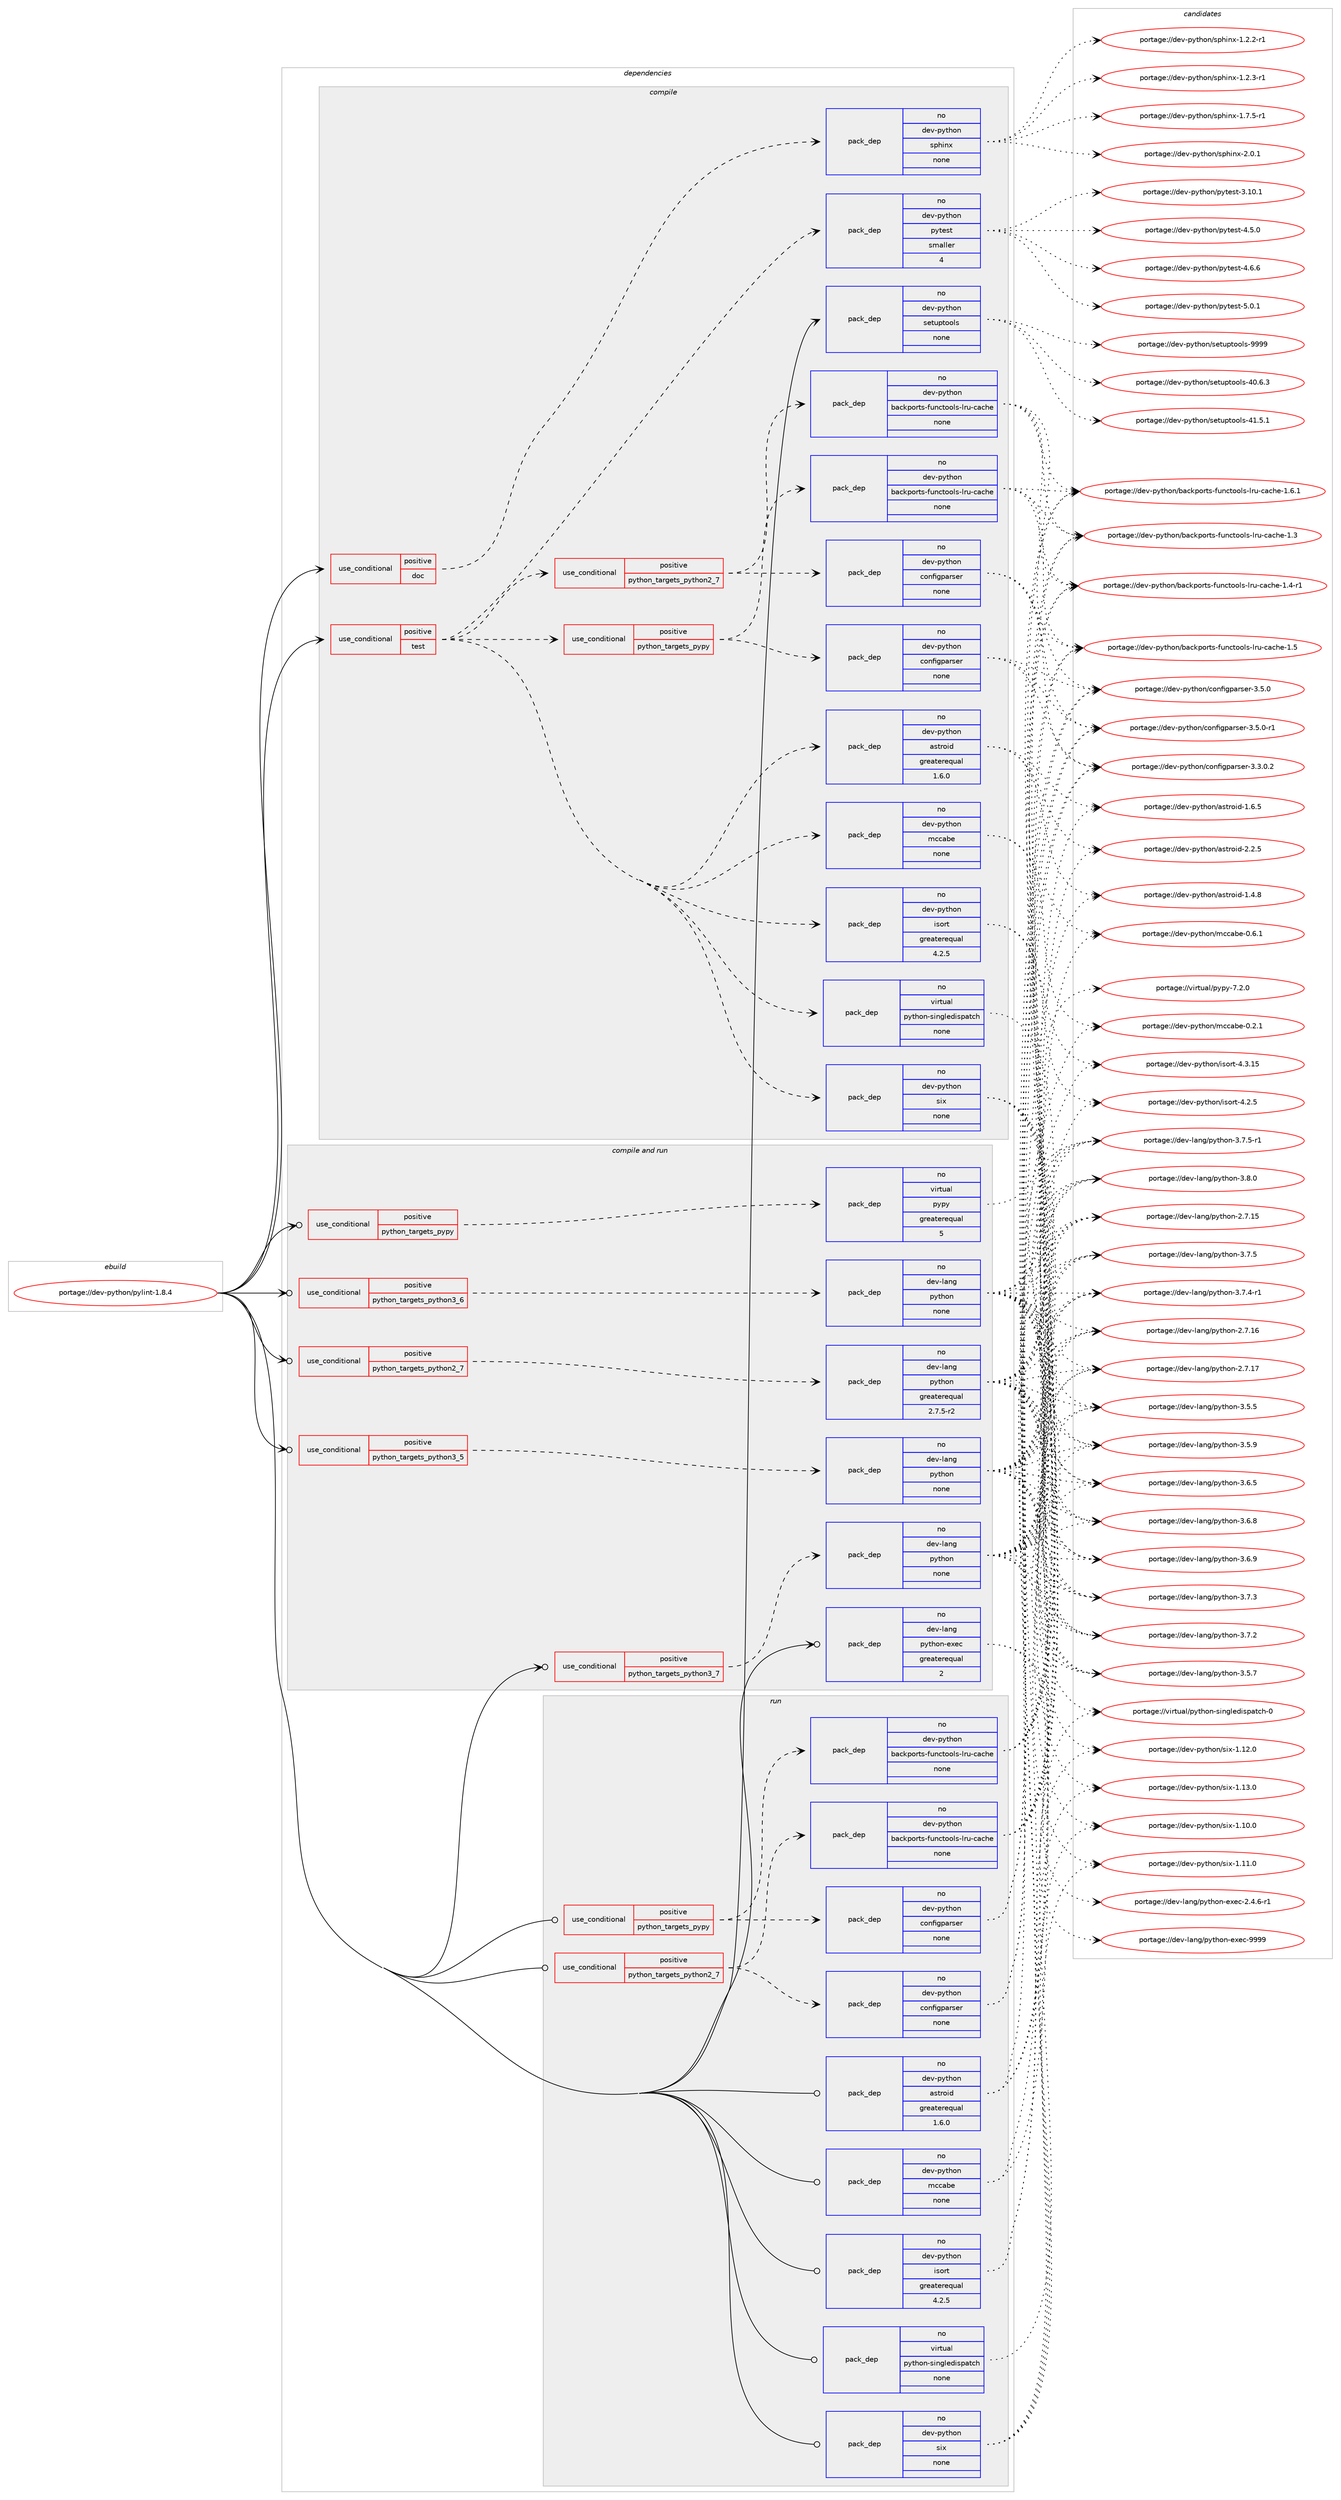 digraph prolog {

# *************
# Graph options
# *************

newrank=true;
concentrate=true;
compound=true;
graph [rankdir=LR,fontname=Helvetica,fontsize=10,ranksep=1.5];#, ranksep=2.5, nodesep=0.2];
edge  [arrowhead=vee];
node  [fontname=Helvetica,fontsize=10];

# **********
# The ebuild
# **********

subgraph cluster_leftcol {
color=gray;
rank=same;
label=<<i>ebuild</i>>;
id [label="portage://dev-python/pylint-1.8.4", color=red, width=4, href="../dev-python/pylint-1.8.4.svg"];
}

# ****************
# The dependencies
# ****************

subgraph cluster_midcol {
color=gray;
label=<<i>dependencies</i>>;
subgraph cluster_compile {
fillcolor="#eeeeee";
style=filled;
label=<<i>compile</i>>;
subgraph cond35480 {
dependency161744 [label=<<TABLE BORDER="0" CELLBORDER="1" CELLSPACING="0" CELLPADDING="4"><TR><TD ROWSPAN="3" CELLPADDING="10">use_conditional</TD></TR><TR><TD>positive</TD></TR><TR><TD>doc</TD></TR></TABLE>>, shape=none, color=red];
subgraph pack122898 {
dependency161745 [label=<<TABLE BORDER="0" CELLBORDER="1" CELLSPACING="0" CELLPADDING="4" WIDTH="220"><TR><TD ROWSPAN="6" CELLPADDING="30">pack_dep</TD></TR><TR><TD WIDTH="110">no</TD></TR><TR><TD>dev-python</TD></TR><TR><TD>sphinx</TD></TR><TR><TD>none</TD></TR><TR><TD></TD></TR></TABLE>>, shape=none, color=blue];
}
dependency161744:e -> dependency161745:w [weight=20,style="dashed",arrowhead="vee"];
}
id:e -> dependency161744:w [weight=20,style="solid",arrowhead="vee"];
subgraph cond35481 {
dependency161746 [label=<<TABLE BORDER="0" CELLBORDER="1" CELLSPACING="0" CELLPADDING="4"><TR><TD ROWSPAN="3" CELLPADDING="10">use_conditional</TD></TR><TR><TD>positive</TD></TR><TR><TD>test</TD></TR></TABLE>>, shape=none, color=red];
subgraph pack122899 {
dependency161747 [label=<<TABLE BORDER="0" CELLBORDER="1" CELLSPACING="0" CELLPADDING="4" WIDTH="220"><TR><TD ROWSPAN="6" CELLPADDING="30">pack_dep</TD></TR><TR><TD WIDTH="110">no</TD></TR><TR><TD>dev-python</TD></TR><TR><TD>astroid</TD></TR><TR><TD>greaterequal</TD></TR><TR><TD>1.6.0</TD></TR></TABLE>>, shape=none, color=blue];
}
dependency161746:e -> dependency161747:w [weight=20,style="dashed",arrowhead="vee"];
subgraph pack122900 {
dependency161748 [label=<<TABLE BORDER="0" CELLBORDER="1" CELLSPACING="0" CELLPADDING="4" WIDTH="220"><TR><TD ROWSPAN="6" CELLPADDING="30">pack_dep</TD></TR><TR><TD WIDTH="110">no</TD></TR><TR><TD>dev-python</TD></TR><TR><TD>six</TD></TR><TR><TD>none</TD></TR><TR><TD></TD></TR></TABLE>>, shape=none, color=blue];
}
dependency161746:e -> dependency161748:w [weight=20,style="dashed",arrowhead="vee"];
subgraph pack122901 {
dependency161749 [label=<<TABLE BORDER="0" CELLBORDER="1" CELLSPACING="0" CELLPADDING="4" WIDTH="220"><TR><TD ROWSPAN="6" CELLPADDING="30">pack_dep</TD></TR><TR><TD WIDTH="110">no</TD></TR><TR><TD>dev-python</TD></TR><TR><TD>isort</TD></TR><TR><TD>greaterequal</TD></TR><TR><TD>4.2.5</TD></TR></TABLE>>, shape=none, color=blue];
}
dependency161746:e -> dependency161749:w [weight=20,style="dashed",arrowhead="vee"];
subgraph pack122902 {
dependency161750 [label=<<TABLE BORDER="0" CELLBORDER="1" CELLSPACING="0" CELLPADDING="4" WIDTH="220"><TR><TD ROWSPAN="6" CELLPADDING="30">pack_dep</TD></TR><TR><TD WIDTH="110">no</TD></TR><TR><TD>dev-python</TD></TR><TR><TD>mccabe</TD></TR><TR><TD>none</TD></TR><TR><TD></TD></TR></TABLE>>, shape=none, color=blue];
}
dependency161746:e -> dependency161750:w [weight=20,style="dashed",arrowhead="vee"];
subgraph pack122903 {
dependency161751 [label=<<TABLE BORDER="0" CELLBORDER="1" CELLSPACING="0" CELLPADDING="4" WIDTH="220"><TR><TD ROWSPAN="6" CELLPADDING="30">pack_dep</TD></TR><TR><TD WIDTH="110">no</TD></TR><TR><TD>virtual</TD></TR><TR><TD>python-singledispatch</TD></TR><TR><TD>none</TD></TR><TR><TD></TD></TR></TABLE>>, shape=none, color=blue];
}
dependency161746:e -> dependency161751:w [weight=20,style="dashed",arrowhead="vee"];
subgraph cond35482 {
dependency161752 [label=<<TABLE BORDER="0" CELLBORDER="1" CELLSPACING="0" CELLPADDING="4"><TR><TD ROWSPAN="3" CELLPADDING="10">use_conditional</TD></TR><TR><TD>positive</TD></TR><TR><TD>python_targets_pypy</TD></TR></TABLE>>, shape=none, color=red];
subgraph pack122904 {
dependency161753 [label=<<TABLE BORDER="0" CELLBORDER="1" CELLSPACING="0" CELLPADDING="4" WIDTH="220"><TR><TD ROWSPAN="6" CELLPADDING="30">pack_dep</TD></TR><TR><TD WIDTH="110">no</TD></TR><TR><TD>dev-python</TD></TR><TR><TD>backports-functools-lru-cache</TD></TR><TR><TD>none</TD></TR><TR><TD></TD></TR></TABLE>>, shape=none, color=blue];
}
dependency161752:e -> dependency161753:w [weight=20,style="dashed",arrowhead="vee"];
subgraph pack122905 {
dependency161754 [label=<<TABLE BORDER="0" CELLBORDER="1" CELLSPACING="0" CELLPADDING="4" WIDTH="220"><TR><TD ROWSPAN="6" CELLPADDING="30">pack_dep</TD></TR><TR><TD WIDTH="110">no</TD></TR><TR><TD>dev-python</TD></TR><TR><TD>configparser</TD></TR><TR><TD>none</TD></TR><TR><TD></TD></TR></TABLE>>, shape=none, color=blue];
}
dependency161752:e -> dependency161754:w [weight=20,style="dashed",arrowhead="vee"];
}
dependency161746:e -> dependency161752:w [weight=20,style="dashed",arrowhead="vee"];
subgraph cond35483 {
dependency161755 [label=<<TABLE BORDER="0" CELLBORDER="1" CELLSPACING="0" CELLPADDING="4"><TR><TD ROWSPAN="3" CELLPADDING="10">use_conditional</TD></TR><TR><TD>positive</TD></TR><TR><TD>python_targets_python2_7</TD></TR></TABLE>>, shape=none, color=red];
subgraph pack122906 {
dependency161756 [label=<<TABLE BORDER="0" CELLBORDER="1" CELLSPACING="0" CELLPADDING="4" WIDTH="220"><TR><TD ROWSPAN="6" CELLPADDING="30">pack_dep</TD></TR><TR><TD WIDTH="110">no</TD></TR><TR><TD>dev-python</TD></TR><TR><TD>backports-functools-lru-cache</TD></TR><TR><TD>none</TD></TR><TR><TD></TD></TR></TABLE>>, shape=none, color=blue];
}
dependency161755:e -> dependency161756:w [weight=20,style="dashed",arrowhead="vee"];
subgraph pack122907 {
dependency161757 [label=<<TABLE BORDER="0" CELLBORDER="1" CELLSPACING="0" CELLPADDING="4" WIDTH="220"><TR><TD ROWSPAN="6" CELLPADDING="30">pack_dep</TD></TR><TR><TD WIDTH="110">no</TD></TR><TR><TD>dev-python</TD></TR><TR><TD>configparser</TD></TR><TR><TD>none</TD></TR><TR><TD></TD></TR></TABLE>>, shape=none, color=blue];
}
dependency161755:e -> dependency161757:w [weight=20,style="dashed",arrowhead="vee"];
}
dependency161746:e -> dependency161755:w [weight=20,style="dashed",arrowhead="vee"];
subgraph pack122908 {
dependency161758 [label=<<TABLE BORDER="0" CELLBORDER="1" CELLSPACING="0" CELLPADDING="4" WIDTH="220"><TR><TD ROWSPAN="6" CELLPADDING="30">pack_dep</TD></TR><TR><TD WIDTH="110">no</TD></TR><TR><TD>dev-python</TD></TR><TR><TD>pytest</TD></TR><TR><TD>smaller</TD></TR><TR><TD>4</TD></TR></TABLE>>, shape=none, color=blue];
}
dependency161746:e -> dependency161758:w [weight=20,style="dashed",arrowhead="vee"];
}
id:e -> dependency161746:w [weight=20,style="solid",arrowhead="vee"];
subgraph pack122909 {
dependency161759 [label=<<TABLE BORDER="0" CELLBORDER="1" CELLSPACING="0" CELLPADDING="4" WIDTH="220"><TR><TD ROWSPAN="6" CELLPADDING="30">pack_dep</TD></TR><TR><TD WIDTH="110">no</TD></TR><TR><TD>dev-python</TD></TR><TR><TD>setuptools</TD></TR><TR><TD>none</TD></TR><TR><TD></TD></TR></TABLE>>, shape=none, color=blue];
}
id:e -> dependency161759:w [weight=20,style="solid",arrowhead="vee"];
}
subgraph cluster_compileandrun {
fillcolor="#eeeeee";
style=filled;
label=<<i>compile and run</i>>;
subgraph cond35484 {
dependency161760 [label=<<TABLE BORDER="0" CELLBORDER="1" CELLSPACING="0" CELLPADDING="4"><TR><TD ROWSPAN="3" CELLPADDING="10">use_conditional</TD></TR><TR><TD>positive</TD></TR><TR><TD>python_targets_pypy</TD></TR></TABLE>>, shape=none, color=red];
subgraph pack122910 {
dependency161761 [label=<<TABLE BORDER="0" CELLBORDER="1" CELLSPACING="0" CELLPADDING="4" WIDTH="220"><TR><TD ROWSPAN="6" CELLPADDING="30">pack_dep</TD></TR><TR><TD WIDTH="110">no</TD></TR><TR><TD>virtual</TD></TR><TR><TD>pypy</TD></TR><TR><TD>greaterequal</TD></TR><TR><TD>5</TD></TR></TABLE>>, shape=none, color=blue];
}
dependency161760:e -> dependency161761:w [weight=20,style="dashed",arrowhead="vee"];
}
id:e -> dependency161760:w [weight=20,style="solid",arrowhead="odotvee"];
subgraph cond35485 {
dependency161762 [label=<<TABLE BORDER="0" CELLBORDER="1" CELLSPACING="0" CELLPADDING="4"><TR><TD ROWSPAN="3" CELLPADDING="10">use_conditional</TD></TR><TR><TD>positive</TD></TR><TR><TD>python_targets_python2_7</TD></TR></TABLE>>, shape=none, color=red];
subgraph pack122911 {
dependency161763 [label=<<TABLE BORDER="0" CELLBORDER="1" CELLSPACING="0" CELLPADDING="4" WIDTH="220"><TR><TD ROWSPAN="6" CELLPADDING="30">pack_dep</TD></TR><TR><TD WIDTH="110">no</TD></TR><TR><TD>dev-lang</TD></TR><TR><TD>python</TD></TR><TR><TD>greaterequal</TD></TR><TR><TD>2.7.5-r2</TD></TR></TABLE>>, shape=none, color=blue];
}
dependency161762:e -> dependency161763:w [weight=20,style="dashed",arrowhead="vee"];
}
id:e -> dependency161762:w [weight=20,style="solid",arrowhead="odotvee"];
subgraph cond35486 {
dependency161764 [label=<<TABLE BORDER="0" CELLBORDER="1" CELLSPACING="0" CELLPADDING="4"><TR><TD ROWSPAN="3" CELLPADDING="10">use_conditional</TD></TR><TR><TD>positive</TD></TR><TR><TD>python_targets_python3_5</TD></TR></TABLE>>, shape=none, color=red];
subgraph pack122912 {
dependency161765 [label=<<TABLE BORDER="0" CELLBORDER="1" CELLSPACING="0" CELLPADDING="4" WIDTH="220"><TR><TD ROWSPAN="6" CELLPADDING="30">pack_dep</TD></TR><TR><TD WIDTH="110">no</TD></TR><TR><TD>dev-lang</TD></TR><TR><TD>python</TD></TR><TR><TD>none</TD></TR><TR><TD></TD></TR></TABLE>>, shape=none, color=blue];
}
dependency161764:e -> dependency161765:w [weight=20,style="dashed",arrowhead="vee"];
}
id:e -> dependency161764:w [weight=20,style="solid",arrowhead="odotvee"];
subgraph cond35487 {
dependency161766 [label=<<TABLE BORDER="0" CELLBORDER="1" CELLSPACING="0" CELLPADDING="4"><TR><TD ROWSPAN="3" CELLPADDING="10">use_conditional</TD></TR><TR><TD>positive</TD></TR><TR><TD>python_targets_python3_6</TD></TR></TABLE>>, shape=none, color=red];
subgraph pack122913 {
dependency161767 [label=<<TABLE BORDER="0" CELLBORDER="1" CELLSPACING="0" CELLPADDING="4" WIDTH="220"><TR><TD ROWSPAN="6" CELLPADDING="30">pack_dep</TD></TR><TR><TD WIDTH="110">no</TD></TR><TR><TD>dev-lang</TD></TR><TR><TD>python</TD></TR><TR><TD>none</TD></TR><TR><TD></TD></TR></TABLE>>, shape=none, color=blue];
}
dependency161766:e -> dependency161767:w [weight=20,style="dashed",arrowhead="vee"];
}
id:e -> dependency161766:w [weight=20,style="solid",arrowhead="odotvee"];
subgraph cond35488 {
dependency161768 [label=<<TABLE BORDER="0" CELLBORDER="1" CELLSPACING="0" CELLPADDING="4"><TR><TD ROWSPAN="3" CELLPADDING="10">use_conditional</TD></TR><TR><TD>positive</TD></TR><TR><TD>python_targets_python3_7</TD></TR></TABLE>>, shape=none, color=red];
subgraph pack122914 {
dependency161769 [label=<<TABLE BORDER="0" CELLBORDER="1" CELLSPACING="0" CELLPADDING="4" WIDTH="220"><TR><TD ROWSPAN="6" CELLPADDING="30">pack_dep</TD></TR><TR><TD WIDTH="110">no</TD></TR><TR><TD>dev-lang</TD></TR><TR><TD>python</TD></TR><TR><TD>none</TD></TR><TR><TD></TD></TR></TABLE>>, shape=none, color=blue];
}
dependency161768:e -> dependency161769:w [weight=20,style="dashed",arrowhead="vee"];
}
id:e -> dependency161768:w [weight=20,style="solid",arrowhead="odotvee"];
subgraph pack122915 {
dependency161770 [label=<<TABLE BORDER="0" CELLBORDER="1" CELLSPACING="0" CELLPADDING="4" WIDTH="220"><TR><TD ROWSPAN="6" CELLPADDING="30">pack_dep</TD></TR><TR><TD WIDTH="110">no</TD></TR><TR><TD>dev-lang</TD></TR><TR><TD>python-exec</TD></TR><TR><TD>greaterequal</TD></TR><TR><TD>2</TD></TR></TABLE>>, shape=none, color=blue];
}
id:e -> dependency161770:w [weight=20,style="solid",arrowhead="odotvee"];
}
subgraph cluster_run {
fillcolor="#eeeeee";
style=filled;
label=<<i>run</i>>;
subgraph cond35489 {
dependency161771 [label=<<TABLE BORDER="0" CELLBORDER="1" CELLSPACING="0" CELLPADDING="4"><TR><TD ROWSPAN="3" CELLPADDING="10">use_conditional</TD></TR><TR><TD>positive</TD></TR><TR><TD>python_targets_pypy</TD></TR></TABLE>>, shape=none, color=red];
subgraph pack122916 {
dependency161772 [label=<<TABLE BORDER="0" CELLBORDER="1" CELLSPACING="0" CELLPADDING="4" WIDTH="220"><TR><TD ROWSPAN="6" CELLPADDING="30">pack_dep</TD></TR><TR><TD WIDTH="110">no</TD></TR><TR><TD>dev-python</TD></TR><TR><TD>backports-functools-lru-cache</TD></TR><TR><TD>none</TD></TR><TR><TD></TD></TR></TABLE>>, shape=none, color=blue];
}
dependency161771:e -> dependency161772:w [weight=20,style="dashed",arrowhead="vee"];
subgraph pack122917 {
dependency161773 [label=<<TABLE BORDER="0" CELLBORDER="1" CELLSPACING="0" CELLPADDING="4" WIDTH="220"><TR><TD ROWSPAN="6" CELLPADDING="30">pack_dep</TD></TR><TR><TD WIDTH="110">no</TD></TR><TR><TD>dev-python</TD></TR><TR><TD>configparser</TD></TR><TR><TD>none</TD></TR><TR><TD></TD></TR></TABLE>>, shape=none, color=blue];
}
dependency161771:e -> dependency161773:w [weight=20,style="dashed",arrowhead="vee"];
}
id:e -> dependency161771:w [weight=20,style="solid",arrowhead="odot"];
subgraph cond35490 {
dependency161774 [label=<<TABLE BORDER="0" CELLBORDER="1" CELLSPACING="0" CELLPADDING="4"><TR><TD ROWSPAN="3" CELLPADDING="10">use_conditional</TD></TR><TR><TD>positive</TD></TR><TR><TD>python_targets_python2_7</TD></TR></TABLE>>, shape=none, color=red];
subgraph pack122918 {
dependency161775 [label=<<TABLE BORDER="0" CELLBORDER="1" CELLSPACING="0" CELLPADDING="4" WIDTH="220"><TR><TD ROWSPAN="6" CELLPADDING="30">pack_dep</TD></TR><TR><TD WIDTH="110">no</TD></TR><TR><TD>dev-python</TD></TR><TR><TD>backports-functools-lru-cache</TD></TR><TR><TD>none</TD></TR><TR><TD></TD></TR></TABLE>>, shape=none, color=blue];
}
dependency161774:e -> dependency161775:w [weight=20,style="dashed",arrowhead="vee"];
subgraph pack122919 {
dependency161776 [label=<<TABLE BORDER="0" CELLBORDER="1" CELLSPACING="0" CELLPADDING="4" WIDTH="220"><TR><TD ROWSPAN="6" CELLPADDING="30">pack_dep</TD></TR><TR><TD WIDTH="110">no</TD></TR><TR><TD>dev-python</TD></TR><TR><TD>configparser</TD></TR><TR><TD>none</TD></TR><TR><TD></TD></TR></TABLE>>, shape=none, color=blue];
}
dependency161774:e -> dependency161776:w [weight=20,style="dashed",arrowhead="vee"];
}
id:e -> dependency161774:w [weight=20,style="solid",arrowhead="odot"];
subgraph pack122920 {
dependency161777 [label=<<TABLE BORDER="0" CELLBORDER="1" CELLSPACING="0" CELLPADDING="4" WIDTH="220"><TR><TD ROWSPAN="6" CELLPADDING="30">pack_dep</TD></TR><TR><TD WIDTH="110">no</TD></TR><TR><TD>dev-python</TD></TR><TR><TD>astroid</TD></TR><TR><TD>greaterequal</TD></TR><TR><TD>1.6.0</TD></TR></TABLE>>, shape=none, color=blue];
}
id:e -> dependency161777:w [weight=20,style="solid",arrowhead="odot"];
subgraph pack122921 {
dependency161778 [label=<<TABLE BORDER="0" CELLBORDER="1" CELLSPACING="0" CELLPADDING="4" WIDTH="220"><TR><TD ROWSPAN="6" CELLPADDING="30">pack_dep</TD></TR><TR><TD WIDTH="110">no</TD></TR><TR><TD>dev-python</TD></TR><TR><TD>isort</TD></TR><TR><TD>greaterequal</TD></TR><TR><TD>4.2.5</TD></TR></TABLE>>, shape=none, color=blue];
}
id:e -> dependency161778:w [weight=20,style="solid",arrowhead="odot"];
subgraph pack122922 {
dependency161779 [label=<<TABLE BORDER="0" CELLBORDER="1" CELLSPACING="0" CELLPADDING="4" WIDTH="220"><TR><TD ROWSPAN="6" CELLPADDING="30">pack_dep</TD></TR><TR><TD WIDTH="110">no</TD></TR><TR><TD>dev-python</TD></TR><TR><TD>mccabe</TD></TR><TR><TD>none</TD></TR><TR><TD></TD></TR></TABLE>>, shape=none, color=blue];
}
id:e -> dependency161779:w [weight=20,style="solid",arrowhead="odot"];
subgraph pack122923 {
dependency161780 [label=<<TABLE BORDER="0" CELLBORDER="1" CELLSPACING="0" CELLPADDING="4" WIDTH="220"><TR><TD ROWSPAN="6" CELLPADDING="30">pack_dep</TD></TR><TR><TD WIDTH="110">no</TD></TR><TR><TD>dev-python</TD></TR><TR><TD>six</TD></TR><TR><TD>none</TD></TR><TR><TD></TD></TR></TABLE>>, shape=none, color=blue];
}
id:e -> dependency161780:w [weight=20,style="solid",arrowhead="odot"];
subgraph pack122924 {
dependency161781 [label=<<TABLE BORDER="0" CELLBORDER="1" CELLSPACING="0" CELLPADDING="4" WIDTH="220"><TR><TD ROWSPAN="6" CELLPADDING="30">pack_dep</TD></TR><TR><TD WIDTH="110">no</TD></TR><TR><TD>virtual</TD></TR><TR><TD>python-singledispatch</TD></TR><TR><TD>none</TD></TR><TR><TD></TD></TR></TABLE>>, shape=none, color=blue];
}
id:e -> dependency161781:w [weight=20,style="solid",arrowhead="odot"];
}
}

# **************
# The candidates
# **************

subgraph cluster_choices {
rank=same;
color=gray;
label=<<i>candidates</i>>;

subgraph choice122898 {
color=black;
nodesep=1;
choiceportage10010111845112121116104111110471151121041051101204549465046504511449 [label="portage://dev-python/sphinx-1.2.2-r1", color=red, width=4,href="../dev-python/sphinx-1.2.2-r1.svg"];
choiceportage10010111845112121116104111110471151121041051101204549465046514511449 [label="portage://dev-python/sphinx-1.2.3-r1", color=red, width=4,href="../dev-python/sphinx-1.2.3-r1.svg"];
choiceportage10010111845112121116104111110471151121041051101204549465546534511449 [label="portage://dev-python/sphinx-1.7.5-r1", color=red, width=4,href="../dev-python/sphinx-1.7.5-r1.svg"];
choiceportage1001011184511212111610411111047115112104105110120455046484649 [label="portage://dev-python/sphinx-2.0.1", color=red, width=4,href="../dev-python/sphinx-2.0.1.svg"];
dependency161745:e -> choiceportage10010111845112121116104111110471151121041051101204549465046504511449:w [style=dotted,weight="100"];
dependency161745:e -> choiceportage10010111845112121116104111110471151121041051101204549465046514511449:w [style=dotted,weight="100"];
dependency161745:e -> choiceportage10010111845112121116104111110471151121041051101204549465546534511449:w [style=dotted,weight="100"];
dependency161745:e -> choiceportage1001011184511212111610411111047115112104105110120455046484649:w [style=dotted,weight="100"];
}
subgraph choice122899 {
color=black;
nodesep=1;
choiceportage100101118451121211161041111104797115116114111105100454946524656 [label="portage://dev-python/astroid-1.4.8", color=red, width=4,href="../dev-python/astroid-1.4.8.svg"];
choiceportage100101118451121211161041111104797115116114111105100454946544653 [label="portage://dev-python/astroid-1.6.5", color=red, width=4,href="../dev-python/astroid-1.6.5.svg"];
choiceportage100101118451121211161041111104797115116114111105100455046504653 [label="portage://dev-python/astroid-2.2.5", color=red, width=4,href="../dev-python/astroid-2.2.5.svg"];
dependency161747:e -> choiceportage100101118451121211161041111104797115116114111105100454946524656:w [style=dotted,weight="100"];
dependency161747:e -> choiceportage100101118451121211161041111104797115116114111105100454946544653:w [style=dotted,weight="100"];
dependency161747:e -> choiceportage100101118451121211161041111104797115116114111105100455046504653:w [style=dotted,weight="100"];
}
subgraph choice122900 {
color=black;
nodesep=1;
choiceportage100101118451121211161041111104711510512045494649484648 [label="portage://dev-python/six-1.10.0", color=red, width=4,href="../dev-python/six-1.10.0.svg"];
choiceportage100101118451121211161041111104711510512045494649494648 [label="portage://dev-python/six-1.11.0", color=red, width=4,href="../dev-python/six-1.11.0.svg"];
choiceportage100101118451121211161041111104711510512045494649504648 [label="portage://dev-python/six-1.12.0", color=red, width=4,href="../dev-python/six-1.12.0.svg"];
choiceportage100101118451121211161041111104711510512045494649514648 [label="portage://dev-python/six-1.13.0", color=red, width=4,href="../dev-python/six-1.13.0.svg"];
dependency161748:e -> choiceportage100101118451121211161041111104711510512045494649484648:w [style=dotted,weight="100"];
dependency161748:e -> choiceportage100101118451121211161041111104711510512045494649494648:w [style=dotted,weight="100"];
dependency161748:e -> choiceportage100101118451121211161041111104711510512045494649504648:w [style=dotted,weight="100"];
dependency161748:e -> choiceportage100101118451121211161041111104711510512045494649514648:w [style=dotted,weight="100"];
}
subgraph choice122901 {
color=black;
nodesep=1;
choiceportage1001011184511212111610411111047105115111114116455246504653 [label="portage://dev-python/isort-4.2.5", color=red, width=4,href="../dev-python/isort-4.2.5.svg"];
choiceportage100101118451121211161041111104710511511111411645524651464953 [label="portage://dev-python/isort-4.3.15", color=red, width=4,href="../dev-python/isort-4.3.15.svg"];
dependency161749:e -> choiceportage1001011184511212111610411111047105115111114116455246504653:w [style=dotted,weight="100"];
dependency161749:e -> choiceportage100101118451121211161041111104710511511111411645524651464953:w [style=dotted,weight="100"];
}
subgraph choice122902 {
color=black;
nodesep=1;
choiceportage100101118451121211161041111104710999999798101454846504649 [label="portage://dev-python/mccabe-0.2.1", color=red, width=4,href="../dev-python/mccabe-0.2.1.svg"];
choiceportage100101118451121211161041111104710999999798101454846544649 [label="portage://dev-python/mccabe-0.6.1", color=red, width=4,href="../dev-python/mccabe-0.6.1.svg"];
dependency161750:e -> choiceportage100101118451121211161041111104710999999798101454846504649:w [style=dotted,weight="100"];
dependency161750:e -> choiceportage100101118451121211161041111104710999999798101454846544649:w [style=dotted,weight="100"];
}
subgraph choice122903 {
color=black;
nodesep=1;
choiceportage11810511411611797108471121211161041111104511510511010310810110010511511297116991044548 [label="portage://virtual/python-singledispatch-0", color=red, width=4,href="../virtual/python-singledispatch-0.svg"];
dependency161751:e -> choiceportage11810511411611797108471121211161041111104511510511010310810110010511511297116991044548:w [style=dotted,weight="100"];
}
subgraph choice122904 {
color=black;
nodesep=1;
choiceportage10010111845112121116104111110479897991071121111141161154510211711099116111111108115451081141174599979910410145494651 [label="portage://dev-python/backports-functools-lru-cache-1.3", color=red, width=4,href="../dev-python/backports-functools-lru-cache-1.3.svg"];
choiceportage100101118451121211161041111104798979910711211111411611545102117110991161111111081154510811411745999799104101454946524511449 [label="portage://dev-python/backports-functools-lru-cache-1.4-r1", color=red, width=4,href="../dev-python/backports-functools-lru-cache-1.4-r1.svg"];
choiceportage10010111845112121116104111110479897991071121111141161154510211711099116111111108115451081141174599979910410145494653 [label="portage://dev-python/backports-functools-lru-cache-1.5", color=red, width=4,href="../dev-python/backports-functools-lru-cache-1.5.svg"];
choiceportage100101118451121211161041111104798979910711211111411611545102117110991161111111081154510811411745999799104101454946544649 [label="portage://dev-python/backports-functools-lru-cache-1.6.1", color=red, width=4,href="../dev-python/backports-functools-lru-cache-1.6.1.svg"];
dependency161753:e -> choiceportage10010111845112121116104111110479897991071121111141161154510211711099116111111108115451081141174599979910410145494651:w [style=dotted,weight="100"];
dependency161753:e -> choiceportage100101118451121211161041111104798979910711211111411611545102117110991161111111081154510811411745999799104101454946524511449:w [style=dotted,weight="100"];
dependency161753:e -> choiceportage10010111845112121116104111110479897991071121111141161154510211711099116111111108115451081141174599979910410145494653:w [style=dotted,weight="100"];
dependency161753:e -> choiceportage100101118451121211161041111104798979910711211111411611545102117110991161111111081154510811411745999799104101454946544649:w [style=dotted,weight="100"];
}
subgraph choice122905 {
color=black;
nodesep=1;
choiceportage100101118451121211161041111104799111110102105103112971141151011144551465146484650 [label="portage://dev-python/configparser-3.3.0.2", color=red, width=4,href="../dev-python/configparser-3.3.0.2.svg"];
choiceportage10010111845112121116104111110479911111010210510311297114115101114455146534648 [label="portage://dev-python/configparser-3.5.0", color=red, width=4,href="../dev-python/configparser-3.5.0.svg"];
choiceportage100101118451121211161041111104799111110102105103112971141151011144551465346484511449 [label="portage://dev-python/configparser-3.5.0-r1", color=red, width=4,href="../dev-python/configparser-3.5.0-r1.svg"];
dependency161754:e -> choiceportage100101118451121211161041111104799111110102105103112971141151011144551465146484650:w [style=dotted,weight="100"];
dependency161754:e -> choiceportage10010111845112121116104111110479911111010210510311297114115101114455146534648:w [style=dotted,weight="100"];
dependency161754:e -> choiceportage100101118451121211161041111104799111110102105103112971141151011144551465346484511449:w [style=dotted,weight="100"];
}
subgraph choice122906 {
color=black;
nodesep=1;
choiceportage10010111845112121116104111110479897991071121111141161154510211711099116111111108115451081141174599979910410145494651 [label="portage://dev-python/backports-functools-lru-cache-1.3", color=red, width=4,href="../dev-python/backports-functools-lru-cache-1.3.svg"];
choiceportage100101118451121211161041111104798979910711211111411611545102117110991161111111081154510811411745999799104101454946524511449 [label="portage://dev-python/backports-functools-lru-cache-1.4-r1", color=red, width=4,href="../dev-python/backports-functools-lru-cache-1.4-r1.svg"];
choiceportage10010111845112121116104111110479897991071121111141161154510211711099116111111108115451081141174599979910410145494653 [label="portage://dev-python/backports-functools-lru-cache-1.5", color=red, width=4,href="../dev-python/backports-functools-lru-cache-1.5.svg"];
choiceportage100101118451121211161041111104798979910711211111411611545102117110991161111111081154510811411745999799104101454946544649 [label="portage://dev-python/backports-functools-lru-cache-1.6.1", color=red, width=4,href="../dev-python/backports-functools-lru-cache-1.6.1.svg"];
dependency161756:e -> choiceportage10010111845112121116104111110479897991071121111141161154510211711099116111111108115451081141174599979910410145494651:w [style=dotted,weight="100"];
dependency161756:e -> choiceportage100101118451121211161041111104798979910711211111411611545102117110991161111111081154510811411745999799104101454946524511449:w [style=dotted,weight="100"];
dependency161756:e -> choiceportage10010111845112121116104111110479897991071121111141161154510211711099116111111108115451081141174599979910410145494653:w [style=dotted,weight="100"];
dependency161756:e -> choiceportage100101118451121211161041111104798979910711211111411611545102117110991161111111081154510811411745999799104101454946544649:w [style=dotted,weight="100"];
}
subgraph choice122907 {
color=black;
nodesep=1;
choiceportage100101118451121211161041111104799111110102105103112971141151011144551465146484650 [label="portage://dev-python/configparser-3.3.0.2", color=red, width=4,href="../dev-python/configparser-3.3.0.2.svg"];
choiceportage10010111845112121116104111110479911111010210510311297114115101114455146534648 [label="portage://dev-python/configparser-3.5.0", color=red, width=4,href="../dev-python/configparser-3.5.0.svg"];
choiceportage100101118451121211161041111104799111110102105103112971141151011144551465346484511449 [label="portage://dev-python/configparser-3.5.0-r1", color=red, width=4,href="../dev-python/configparser-3.5.0-r1.svg"];
dependency161757:e -> choiceportage100101118451121211161041111104799111110102105103112971141151011144551465146484650:w [style=dotted,weight="100"];
dependency161757:e -> choiceportage10010111845112121116104111110479911111010210510311297114115101114455146534648:w [style=dotted,weight="100"];
dependency161757:e -> choiceportage100101118451121211161041111104799111110102105103112971141151011144551465346484511449:w [style=dotted,weight="100"];
}
subgraph choice122908 {
color=black;
nodesep=1;
choiceportage100101118451121211161041111104711212111610111511645514649484649 [label="portage://dev-python/pytest-3.10.1", color=red, width=4,href="../dev-python/pytest-3.10.1.svg"];
choiceportage1001011184511212111610411111047112121116101115116455246534648 [label="portage://dev-python/pytest-4.5.0", color=red, width=4,href="../dev-python/pytest-4.5.0.svg"];
choiceportage1001011184511212111610411111047112121116101115116455246544654 [label="portage://dev-python/pytest-4.6.6", color=red, width=4,href="../dev-python/pytest-4.6.6.svg"];
choiceportage1001011184511212111610411111047112121116101115116455346484649 [label="portage://dev-python/pytest-5.0.1", color=red, width=4,href="../dev-python/pytest-5.0.1.svg"];
dependency161758:e -> choiceportage100101118451121211161041111104711212111610111511645514649484649:w [style=dotted,weight="100"];
dependency161758:e -> choiceportage1001011184511212111610411111047112121116101115116455246534648:w [style=dotted,weight="100"];
dependency161758:e -> choiceportage1001011184511212111610411111047112121116101115116455246544654:w [style=dotted,weight="100"];
dependency161758:e -> choiceportage1001011184511212111610411111047112121116101115116455346484649:w [style=dotted,weight="100"];
}
subgraph choice122909 {
color=black;
nodesep=1;
choiceportage100101118451121211161041111104711510111611711211611111110811545524846544651 [label="portage://dev-python/setuptools-40.6.3", color=red, width=4,href="../dev-python/setuptools-40.6.3.svg"];
choiceportage100101118451121211161041111104711510111611711211611111110811545524946534649 [label="portage://dev-python/setuptools-41.5.1", color=red, width=4,href="../dev-python/setuptools-41.5.1.svg"];
choiceportage10010111845112121116104111110471151011161171121161111111081154557575757 [label="portage://dev-python/setuptools-9999", color=red, width=4,href="../dev-python/setuptools-9999.svg"];
dependency161759:e -> choiceportage100101118451121211161041111104711510111611711211611111110811545524846544651:w [style=dotted,weight="100"];
dependency161759:e -> choiceportage100101118451121211161041111104711510111611711211611111110811545524946534649:w [style=dotted,weight="100"];
dependency161759:e -> choiceportage10010111845112121116104111110471151011161171121161111111081154557575757:w [style=dotted,weight="100"];
}
subgraph choice122910 {
color=black;
nodesep=1;
choiceportage1181051141161179710847112121112121455546504648 [label="portage://virtual/pypy-7.2.0", color=red, width=4,href="../virtual/pypy-7.2.0.svg"];
dependency161761:e -> choiceportage1181051141161179710847112121112121455546504648:w [style=dotted,weight="100"];
}
subgraph choice122911 {
color=black;
nodesep=1;
choiceportage10010111845108971101034711212111610411111045504655464953 [label="portage://dev-lang/python-2.7.15", color=red, width=4,href="../dev-lang/python-2.7.15.svg"];
choiceportage10010111845108971101034711212111610411111045504655464954 [label="portage://dev-lang/python-2.7.16", color=red, width=4,href="../dev-lang/python-2.7.16.svg"];
choiceportage10010111845108971101034711212111610411111045504655464955 [label="portage://dev-lang/python-2.7.17", color=red, width=4,href="../dev-lang/python-2.7.17.svg"];
choiceportage100101118451089711010347112121116104111110455146534653 [label="portage://dev-lang/python-3.5.5", color=red, width=4,href="../dev-lang/python-3.5.5.svg"];
choiceportage100101118451089711010347112121116104111110455146534655 [label="portage://dev-lang/python-3.5.7", color=red, width=4,href="../dev-lang/python-3.5.7.svg"];
choiceportage100101118451089711010347112121116104111110455146534657 [label="portage://dev-lang/python-3.5.9", color=red, width=4,href="../dev-lang/python-3.5.9.svg"];
choiceportage100101118451089711010347112121116104111110455146544653 [label="portage://dev-lang/python-3.6.5", color=red, width=4,href="../dev-lang/python-3.6.5.svg"];
choiceportage100101118451089711010347112121116104111110455146544656 [label="portage://dev-lang/python-3.6.8", color=red, width=4,href="../dev-lang/python-3.6.8.svg"];
choiceportage100101118451089711010347112121116104111110455146544657 [label="portage://dev-lang/python-3.6.9", color=red, width=4,href="../dev-lang/python-3.6.9.svg"];
choiceportage100101118451089711010347112121116104111110455146554650 [label="portage://dev-lang/python-3.7.2", color=red, width=4,href="../dev-lang/python-3.7.2.svg"];
choiceportage100101118451089711010347112121116104111110455146554651 [label="portage://dev-lang/python-3.7.3", color=red, width=4,href="../dev-lang/python-3.7.3.svg"];
choiceportage1001011184510897110103471121211161041111104551465546524511449 [label="portage://dev-lang/python-3.7.4-r1", color=red, width=4,href="../dev-lang/python-3.7.4-r1.svg"];
choiceportage100101118451089711010347112121116104111110455146554653 [label="portage://dev-lang/python-3.7.5", color=red, width=4,href="../dev-lang/python-3.7.5.svg"];
choiceportage1001011184510897110103471121211161041111104551465546534511449 [label="portage://dev-lang/python-3.7.5-r1", color=red, width=4,href="../dev-lang/python-3.7.5-r1.svg"];
choiceportage100101118451089711010347112121116104111110455146564648 [label="portage://dev-lang/python-3.8.0", color=red, width=4,href="../dev-lang/python-3.8.0.svg"];
dependency161763:e -> choiceportage10010111845108971101034711212111610411111045504655464953:w [style=dotted,weight="100"];
dependency161763:e -> choiceportage10010111845108971101034711212111610411111045504655464954:w [style=dotted,weight="100"];
dependency161763:e -> choiceportage10010111845108971101034711212111610411111045504655464955:w [style=dotted,weight="100"];
dependency161763:e -> choiceportage100101118451089711010347112121116104111110455146534653:w [style=dotted,weight="100"];
dependency161763:e -> choiceportage100101118451089711010347112121116104111110455146534655:w [style=dotted,weight="100"];
dependency161763:e -> choiceportage100101118451089711010347112121116104111110455146534657:w [style=dotted,weight="100"];
dependency161763:e -> choiceportage100101118451089711010347112121116104111110455146544653:w [style=dotted,weight="100"];
dependency161763:e -> choiceportage100101118451089711010347112121116104111110455146544656:w [style=dotted,weight="100"];
dependency161763:e -> choiceportage100101118451089711010347112121116104111110455146544657:w [style=dotted,weight="100"];
dependency161763:e -> choiceportage100101118451089711010347112121116104111110455146554650:w [style=dotted,weight="100"];
dependency161763:e -> choiceportage100101118451089711010347112121116104111110455146554651:w [style=dotted,weight="100"];
dependency161763:e -> choiceportage1001011184510897110103471121211161041111104551465546524511449:w [style=dotted,weight="100"];
dependency161763:e -> choiceportage100101118451089711010347112121116104111110455146554653:w [style=dotted,weight="100"];
dependency161763:e -> choiceportage1001011184510897110103471121211161041111104551465546534511449:w [style=dotted,weight="100"];
dependency161763:e -> choiceportage100101118451089711010347112121116104111110455146564648:w [style=dotted,weight="100"];
}
subgraph choice122912 {
color=black;
nodesep=1;
choiceportage10010111845108971101034711212111610411111045504655464953 [label="portage://dev-lang/python-2.7.15", color=red, width=4,href="../dev-lang/python-2.7.15.svg"];
choiceportage10010111845108971101034711212111610411111045504655464954 [label="portage://dev-lang/python-2.7.16", color=red, width=4,href="../dev-lang/python-2.7.16.svg"];
choiceportage10010111845108971101034711212111610411111045504655464955 [label="portage://dev-lang/python-2.7.17", color=red, width=4,href="../dev-lang/python-2.7.17.svg"];
choiceportage100101118451089711010347112121116104111110455146534653 [label="portage://dev-lang/python-3.5.5", color=red, width=4,href="../dev-lang/python-3.5.5.svg"];
choiceportage100101118451089711010347112121116104111110455146534655 [label="portage://dev-lang/python-3.5.7", color=red, width=4,href="../dev-lang/python-3.5.7.svg"];
choiceportage100101118451089711010347112121116104111110455146534657 [label="portage://dev-lang/python-3.5.9", color=red, width=4,href="../dev-lang/python-3.5.9.svg"];
choiceportage100101118451089711010347112121116104111110455146544653 [label="portage://dev-lang/python-3.6.5", color=red, width=4,href="../dev-lang/python-3.6.5.svg"];
choiceportage100101118451089711010347112121116104111110455146544656 [label="portage://dev-lang/python-3.6.8", color=red, width=4,href="../dev-lang/python-3.6.8.svg"];
choiceportage100101118451089711010347112121116104111110455146544657 [label="portage://dev-lang/python-3.6.9", color=red, width=4,href="../dev-lang/python-3.6.9.svg"];
choiceportage100101118451089711010347112121116104111110455146554650 [label="portage://dev-lang/python-3.7.2", color=red, width=4,href="../dev-lang/python-3.7.2.svg"];
choiceportage100101118451089711010347112121116104111110455146554651 [label="portage://dev-lang/python-3.7.3", color=red, width=4,href="../dev-lang/python-3.7.3.svg"];
choiceportage1001011184510897110103471121211161041111104551465546524511449 [label="portage://dev-lang/python-3.7.4-r1", color=red, width=4,href="../dev-lang/python-3.7.4-r1.svg"];
choiceportage100101118451089711010347112121116104111110455146554653 [label="portage://dev-lang/python-3.7.5", color=red, width=4,href="../dev-lang/python-3.7.5.svg"];
choiceportage1001011184510897110103471121211161041111104551465546534511449 [label="portage://dev-lang/python-3.7.5-r1", color=red, width=4,href="../dev-lang/python-3.7.5-r1.svg"];
choiceportage100101118451089711010347112121116104111110455146564648 [label="portage://dev-lang/python-3.8.0", color=red, width=4,href="../dev-lang/python-3.8.0.svg"];
dependency161765:e -> choiceportage10010111845108971101034711212111610411111045504655464953:w [style=dotted,weight="100"];
dependency161765:e -> choiceportage10010111845108971101034711212111610411111045504655464954:w [style=dotted,weight="100"];
dependency161765:e -> choiceportage10010111845108971101034711212111610411111045504655464955:w [style=dotted,weight="100"];
dependency161765:e -> choiceportage100101118451089711010347112121116104111110455146534653:w [style=dotted,weight="100"];
dependency161765:e -> choiceportage100101118451089711010347112121116104111110455146534655:w [style=dotted,weight="100"];
dependency161765:e -> choiceportage100101118451089711010347112121116104111110455146534657:w [style=dotted,weight="100"];
dependency161765:e -> choiceportage100101118451089711010347112121116104111110455146544653:w [style=dotted,weight="100"];
dependency161765:e -> choiceportage100101118451089711010347112121116104111110455146544656:w [style=dotted,weight="100"];
dependency161765:e -> choiceportage100101118451089711010347112121116104111110455146544657:w [style=dotted,weight="100"];
dependency161765:e -> choiceportage100101118451089711010347112121116104111110455146554650:w [style=dotted,weight="100"];
dependency161765:e -> choiceportage100101118451089711010347112121116104111110455146554651:w [style=dotted,weight="100"];
dependency161765:e -> choiceportage1001011184510897110103471121211161041111104551465546524511449:w [style=dotted,weight="100"];
dependency161765:e -> choiceportage100101118451089711010347112121116104111110455146554653:w [style=dotted,weight="100"];
dependency161765:e -> choiceportage1001011184510897110103471121211161041111104551465546534511449:w [style=dotted,weight="100"];
dependency161765:e -> choiceportage100101118451089711010347112121116104111110455146564648:w [style=dotted,weight="100"];
}
subgraph choice122913 {
color=black;
nodesep=1;
choiceportage10010111845108971101034711212111610411111045504655464953 [label="portage://dev-lang/python-2.7.15", color=red, width=4,href="../dev-lang/python-2.7.15.svg"];
choiceportage10010111845108971101034711212111610411111045504655464954 [label="portage://dev-lang/python-2.7.16", color=red, width=4,href="../dev-lang/python-2.7.16.svg"];
choiceportage10010111845108971101034711212111610411111045504655464955 [label="portage://dev-lang/python-2.7.17", color=red, width=4,href="../dev-lang/python-2.7.17.svg"];
choiceportage100101118451089711010347112121116104111110455146534653 [label="portage://dev-lang/python-3.5.5", color=red, width=4,href="../dev-lang/python-3.5.5.svg"];
choiceportage100101118451089711010347112121116104111110455146534655 [label="portage://dev-lang/python-3.5.7", color=red, width=4,href="../dev-lang/python-3.5.7.svg"];
choiceportage100101118451089711010347112121116104111110455146534657 [label="portage://dev-lang/python-3.5.9", color=red, width=4,href="../dev-lang/python-3.5.9.svg"];
choiceportage100101118451089711010347112121116104111110455146544653 [label="portage://dev-lang/python-3.6.5", color=red, width=4,href="../dev-lang/python-3.6.5.svg"];
choiceportage100101118451089711010347112121116104111110455146544656 [label="portage://dev-lang/python-3.6.8", color=red, width=4,href="../dev-lang/python-3.6.8.svg"];
choiceportage100101118451089711010347112121116104111110455146544657 [label="portage://dev-lang/python-3.6.9", color=red, width=4,href="../dev-lang/python-3.6.9.svg"];
choiceportage100101118451089711010347112121116104111110455146554650 [label="portage://dev-lang/python-3.7.2", color=red, width=4,href="../dev-lang/python-3.7.2.svg"];
choiceportage100101118451089711010347112121116104111110455146554651 [label="portage://dev-lang/python-3.7.3", color=red, width=4,href="../dev-lang/python-3.7.3.svg"];
choiceportage1001011184510897110103471121211161041111104551465546524511449 [label="portage://dev-lang/python-3.7.4-r1", color=red, width=4,href="../dev-lang/python-3.7.4-r1.svg"];
choiceportage100101118451089711010347112121116104111110455146554653 [label="portage://dev-lang/python-3.7.5", color=red, width=4,href="../dev-lang/python-3.7.5.svg"];
choiceportage1001011184510897110103471121211161041111104551465546534511449 [label="portage://dev-lang/python-3.7.5-r1", color=red, width=4,href="../dev-lang/python-3.7.5-r1.svg"];
choiceportage100101118451089711010347112121116104111110455146564648 [label="portage://dev-lang/python-3.8.0", color=red, width=4,href="../dev-lang/python-3.8.0.svg"];
dependency161767:e -> choiceportage10010111845108971101034711212111610411111045504655464953:w [style=dotted,weight="100"];
dependency161767:e -> choiceportage10010111845108971101034711212111610411111045504655464954:w [style=dotted,weight="100"];
dependency161767:e -> choiceportage10010111845108971101034711212111610411111045504655464955:w [style=dotted,weight="100"];
dependency161767:e -> choiceportage100101118451089711010347112121116104111110455146534653:w [style=dotted,weight="100"];
dependency161767:e -> choiceportage100101118451089711010347112121116104111110455146534655:w [style=dotted,weight="100"];
dependency161767:e -> choiceportage100101118451089711010347112121116104111110455146534657:w [style=dotted,weight="100"];
dependency161767:e -> choiceportage100101118451089711010347112121116104111110455146544653:w [style=dotted,weight="100"];
dependency161767:e -> choiceportage100101118451089711010347112121116104111110455146544656:w [style=dotted,weight="100"];
dependency161767:e -> choiceportage100101118451089711010347112121116104111110455146544657:w [style=dotted,weight="100"];
dependency161767:e -> choiceportage100101118451089711010347112121116104111110455146554650:w [style=dotted,weight="100"];
dependency161767:e -> choiceportage100101118451089711010347112121116104111110455146554651:w [style=dotted,weight="100"];
dependency161767:e -> choiceportage1001011184510897110103471121211161041111104551465546524511449:w [style=dotted,weight="100"];
dependency161767:e -> choiceportage100101118451089711010347112121116104111110455146554653:w [style=dotted,weight="100"];
dependency161767:e -> choiceportage1001011184510897110103471121211161041111104551465546534511449:w [style=dotted,weight="100"];
dependency161767:e -> choiceportage100101118451089711010347112121116104111110455146564648:w [style=dotted,weight="100"];
}
subgraph choice122914 {
color=black;
nodesep=1;
choiceportage10010111845108971101034711212111610411111045504655464953 [label="portage://dev-lang/python-2.7.15", color=red, width=4,href="../dev-lang/python-2.7.15.svg"];
choiceportage10010111845108971101034711212111610411111045504655464954 [label="portage://dev-lang/python-2.7.16", color=red, width=4,href="../dev-lang/python-2.7.16.svg"];
choiceportage10010111845108971101034711212111610411111045504655464955 [label="portage://dev-lang/python-2.7.17", color=red, width=4,href="../dev-lang/python-2.7.17.svg"];
choiceportage100101118451089711010347112121116104111110455146534653 [label="portage://dev-lang/python-3.5.5", color=red, width=4,href="../dev-lang/python-3.5.5.svg"];
choiceportage100101118451089711010347112121116104111110455146534655 [label="portage://dev-lang/python-3.5.7", color=red, width=4,href="../dev-lang/python-3.5.7.svg"];
choiceportage100101118451089711010347112121116104111110455146534657 [label="portage://dev-lang/python-3.5.9", color=red, width=4,href="../dev-lang/python-3.5.9.svg"];
choiceportage100101118451089711010347112121116104111110455146544653 [label="portage://dev-lang/python-3.6.5", color=red, width=4,href="../dev-lang/python-3.6.5.svg"];
choiceportage100101118451089711010347112121116104111110455146544656 [label="portage://dev-lang/python-3.6.8", color=red, width=4,href="../dev-lang/python-3.6.8.svg"];
choiceportage100101118451089711010347112121116104111110455146544657 [label="portage://dev-lang/python-3.6.9", color=red, width=4,href="../dev-lang/python-3.6.9.svg"];
choiceportage100101118451089711010347112121116104111110455146554650 [label="portage://dev-lang/python-3.7.2", color=red, width=4,href="../dev-lang/python-3.7.2.svg"];
choiceportage100101118451089711010347112121116104111110455146554651 [label="portage://dev-lang/python-3.7.3", color=red, width=4,href="../dev-lang/python-3.7.3.svg"];
choiceportage1001011184510897110103471121211161041111104551465546524511449 [label="portage://dev-lang/python-3.7.4-r1", color=red, width=4,href="../dev-lang/python-3.7.4-r1.svg"];
choiceportage100101118451089711010347112121116104111110455146554653 [label="portage://dev-lang/python-3.7.5", color=red, width=4,href="../dev-lang/python-3.7.5.svg"];
choiceportage1001011184510897110103471121211161041111104551465546534511449 [label="portage://dev-lang/python-3.7.5-r1", color=red, width=4,href="../dev-lang/python-3.7.5-r1.svg"];
choiceportage100101118451089711010347112121116104111110455146564648 [label="portage://dev-lang/python-3.8.0", color=red, width=4,href="../dev-lang/python-3.8.0.svg"];
dependency161769:e -> choiceportage10010111845108971101034711212111610411111045504655464953:w [style=dotted,weight="100"];
dependency161769:e -> choiceportage10010111845108971101034711212111610411111045504655464954:w [style=dotted,weight="100"];
dependency161769:e -> choiceportage10010111845108971101034711212111610411111045504655464955:w [style=dotted,weight="100"];
dependency161769:e -> choiceportage100101118451089711010347112121116104111110455146534653:w [style=dotted,weight="100"];
dependency161769:e -> choiceportage100101118451089711010347112121116104111110455146534655:w [style=dotted,weight="100"];
dependency161769:e -> choiceportage100101118451089711010347112121116104111110455146534657:w [style=dotted,weight="100"];
dependency161769:e -> choiceportage100101118451089711010347112121116104111110455146544653:w [style=dotted,weight="100"];
dependency161769:e -> choiceportage100101118451089711010347112121116104111110455146544656:w [style=dotted,weight="100"];
dependency161769:e -> choiceportage100101118451089711010347112121116104111110455146544657:w [style=dotted,weight="100"];
dependency161769:e -> choiceportage100101118451089711010347112121116104111110455146554650:w [style=dotted,weight="100"];
dependency161769:e -> choiceportage100101118451089711010347112121116104111110455146554651:w [style=dotted,weight="100"];
dependency161769:e -> choiceportage1001011184510897110103471121211161041111104551465546524511449:w [style=dotted,weight="100"];
dependency161769:e -> choiceportage100101118451089711010347112121116104111110455146554653:w [style=dotted,weight="100"];
dependency161769:e -> choiceportage1001011184510897110103471121211161041111104551465546534511449:w [style=dotted,weight="100"];
dependency161769:e -> choiceportage100101118451089711010347112121116104111110455146564648:w [style=dotted,weight="100"];
}
subgraph choice122915 {
color=black;
nodesep=1;
choiceportage10010111845108971101034711212111610411111045101120101994550465246544511449 [label="portage://dev-lang/python-exec-2.4.6-r1", color=red, width=4,href="../dev-lang/python-exec-2.4.6-r1.svg"];
choiceportage10010111845108971101034711212111610411111045101120101994557575757 [label="portage://dev-lang/python-exec-9999", color=red, width=4,href="../dev-lang/python-exec-9999.svg"];
dependency161770:e -> choiceportage10010111845108971101034711212111610411111045101120101994550465246544511449:w [style=dotted,weight="100"];
dependency161770:e -> choiceportage10010111845108971101034711212111610411111045101120101994557575757:w [style=dotted,weight="100"];
}
subgraph choice122916 {
color=black;
nodesep=1;
choiceportage10010111845112121116104111110479897991071121111141161154510211711099116111111108115451081141174599979910410145494651 [label="portage://dev-python/backports-functools-lru-cache-1.3", color=red, width=4,href="../dev-python/backports-functools-lru-cache-1.3.svg"];
choiceportage100101118451121211161041111104798979910711211111411611545102117110991161111111081154510811411745999799104101454946524511449 [label="portage://dev-python/backports-functools-lru-cache-1.4-r1", color=red, width=4,href="../dev-python/backports-functools-lru-cache-1.4-r1.svg"];
choiceportage10010111845112121116104111110479897991071121111141161154510211711099116111111108115451081141174599979910410145494653 [label="portage://dev-python/backports-functools-lru-cache-1.5", color=red, width=4,href="../dev-python/backports-functools-lru-cache-1.5.svg"];
choiceportage100101118451121211161041111104798979910711211111411611545102117110991161111111081154510811411745999799104101454946544649 [label="portage://dev-python/backports-functools-lru-cache-1.6.1", color=red, width=4,href="../dev-python/backports-functools-lru-cache-1.6.1.svg"];
dependency161772:e -> choiceportage10010111845112121116104111110479897991071121111141161154510211711099116111111108115451081141174599979910410145494651:w [style=dotted,weight="100"];
dependency161772:e -> choiceportage100101118451121211161041111104798979910711211111411611545102117110991161111111081154510811411745999799104101454946524511449:w [style=dotted,weight="100"];
dependency161772:e -> choiceportage10010111845112121116104111110479897991071121111141161154510211711099116111111108115451081141174599979910410145494653:w [style=dotted,weight="100"];
dependency161772:e -> choiceportage100101118451121211161041111104798979910711211111411611545102117110991161111111081154510811411745999799104101454946544649:w [style=dotted,weight="100"];
}
subgraph choice122917 {
color=black;
nodesep=1;
choiceportage100101118451121211161041111104799111110102105103112971141151011144551465146484650 [label="portage://dev-python/configparser-3.3.0.2", color=red, width=4,href="../dev-python/configparser-3.3.0.2.svg"];
choiceportage10010111845112121116104111110479911111010210510311297114115101114455146534648 [label="portage://dev-python/configparser-3.5.0", color=red, width=4,href="../dev-python/configparser-3.5.0.svg"];
choiceportage100101118451121211161041111104799111110102105103112971141151011144551465346484511449 [label="portage://dev-python/configparser-3.5.0-r1", color=red, width=4,href="../dev-python/configparser-3.5.0-r1.svg"];
dependency161773:e -> choiceportage100101118451121211161041111104799111110102105103112971141151011144551465146484650:w [style=dotted,weight="100"];
dependency161773:e -> choiceportage10010111845112121116104111110479911111010210510311297114115101114455146534648:w [style=dotted,weight="100"];
dependency161773:e -> choiceportage100101118451121211161041111104799111110102105103112971141151011144551465346484511449:w [style=dotted,weight="100"];
}
subgraph choice122918 {
color=black;
nodesep=1;
choiceportage10010111845112121116104111110479897991071121111141161154510211711099116111111108115451081141174599979910410145494651 [label="portage://dev-python/backports-functools-lru-cache-1.3", color=red, width=4,href="../dev-python/backports-functools-lru-cache-1.3.svg"];
choiceportage100101118451121211161041111104798979910711211111411611545102117110991161111111081154510811411745999799104101454946524511449 [label="portage://dev-python/backports-functools-lru-cache-1.4-r1", color=red, width=4,href="../dev-python/backports-functools-lru-cache-1.4-r1.svg"];
choiceportage10010111845112121116104111110479897991071121111141161154510211711099116111111108115451081141174599979910410145494653 [label="portage://dev-python/backports-functools-lru-cache-1.5", color=red, width=4,href="../dev-python/backports-functools-lru-cache-1.5.svg"];
choiceportage100101118451121211161041111104798979910711211111411611545102117110991161111111081154510811411745999799104101454946544649 [label="portage://dev-python/backports-functools-lru-cache-1.6.1", color=red, width=4,href="../dev-python/backports-functools-lru-cache-1.6.1.svg"];
dependency161775:e -> choiceportage10010111845112121116104111110479897991071121111141161154510211711099116111111108115451081141174599979910410145494651:w [style=dotted,weight="100"];
dependency161775:e -> choiceportage100101118451121211161041111104798979910711211111411611545102117110991161111111081154510811411745999799104101454946524511449:w [style=dotted,weight="100"];
dependency161775:e -> choiceportage10010111845112121116104111110479897991071121111141161154510211711099116111111108115451081141174599979910410145494653:w [style=dotted,weight="100"];
dependency161775:e -> choiceportage100101118451121211161041111104798979910711211111411611545102117110991161111111081154510811411745999799104101454946544649:w [style=dotted,weight="100"];
}
subgraph choice122919 {
color=black;
nodesep=1;
choiceportage100101118451121211161041111104799111110102105103112971141151011144551465146484650 [label="portage://dev-python/configparser-3.3.0.2", color=red, width=4,href="../dev-python/configparser-3.3.0.2.svg"];
choiceportage10010111845112121116104111110479911111010210510311297114115101114455146534648 [label="portage://dev-python/configparser-3.5.0", color=red, width=4,href="../dev-python/configparser-3.5.0.svg"];
choiceportage100101118451121211161041111104799111110102105103112971141151011144551465346484511449 [label="portage://dev-python/configparser-3.5.0-r1", color=red, width=4,href="../dev-python/configparser-3.5.0-r1.svg"];
dependency161776:e -> choiceportage100101118451121211161041111104799111110102105103112971141151011144551465146484650:w [style=dotted,weight="100"];
dependency161776:e -> choiceportage10010111845112121116104111110479911111010210510311297114115101114455146534648:w [style=dotted,weight="100"];
dependency161776:e -> choiceportage100101118451121211161041111104799111110102105103112971141151011144551465346484511449:w [style=dotted,weight="100"];
}
subgraph choice122920 {
color=black;
nodesep=1;
choiceportage100101118451121211161041111104797115116114111105100454946524656 [label="portage://dev-python/astroid-1.4.8", color=red, width=4,href="../dev-python/astroid-1.4.8.svg"];
choiceportage100101118451121211161041111104797115116114111105100454946544653 [label="portage://dev-python/astroid-1.6.5", color=red, width=4,href="../dev-python/astroid-1.6.5.svg"];
choiceportage100101118451121211161041111104797115116114111105100455046504653 [label="portage://dev-python/astroid-2.2.5", color=red, width=4,href="../dev-python/astroid-2.2.5.svg"];
dependency161777:e -> choiceportage100101118451121211161041111104797115116114111105100454946524656:w [style=dotted,weight="100"];
dependency161777:e -> choiceportage100101118451121211161041111104797115116114111105100454946544653:w [style=dotted,weight="100"];
dependency161777:e -> choiceportage100101118451121211161041111104797115116114111105100455046504653:w [style=dotted,weight="100"];
}
subgraph choice122921 {
color=black;
nodesep=1;
choiceportage1001011184511212111610411111047105115111114116455246504653 [label="portage://dev-python/isort-4.2.5", color=red, width=4,href="../dev-python/isort-4.2.5.svg"];
choiceportage100101118451121211161041111104710511511111411645524651464953 [label="portage://dev-python/isort-4.3.15", color=red, width=4,href="../dev-python/isort-4.3.15.svg"];
dependency161778:e -> choiceportage1001011184511212111610411111047105115111114116455246504653:w [style=dotted,weight="100"];
dependency161778:e -> choiceportage100101118451121211161041111104710511511111411645524651464953:w [style=dotted,weight="100"];
}
subgraph choice122922 {
color=black;
nodesep=1;
choiceportage100101118451121211161041111104710999999798101454846504649 [label="portage://dev-python/mccabe-0.2.1", color=red, width=4,href="../dev-python/mccabe-0.2.1.svg"];
choiceportage100101118451121211161041111104710999999798101454846544649 [label="portage://dev-python/mccabe-0.6.1", color=red, width=4,href="../dev-python/mccabe-0.6.1.svg"];
dependency161779:e -> choiceportage100101118451121211161041111104710999999798101454846504649:w [style=dotted,weight="100"];
dependency161779:e -> choiceportage100101118451121211161041111104710999999798101454846544649:w [style=dotted,weight="100"];
}
subgraph choice122923 {
color=black;
nodesep=1;
choiceportage100101118451121211161041111104711510512045494649484648 [label="portage://dev-python/six-1.10.0", color=red, width=4,href="../dev-python/six-1.10.0.svg"];
choiceportage100101118451121211161041111104711510512045494649494648 [label="portage://dev-python/six-1.11.0", color=red, width=4,href="../dev-python/six-1.11.0.svg"];
choiceportage100101118451121211161041111104711510512045494649504648 [label="portage://dev-python/six-1.12.0", color=red, width=4,href="../dev-python/six-1.12.0.svg"];
choiceportage100101118451121211161041111104711510512045494649514648 [label="portage://dev-python/six-1.13.0", color=red, width=4,href="../dev-python/six-1.13.0.svg"];
dependency161780:e -> choiceportage100101118451121211161041111104711510512045494649484648:w [style=dotted,weight="100"];
dependency161780:e -> choiceportage100101118451121211161041111104711510512045494649494648:w [style=dotted,weight="100"];
dependency161780:e -> choiceportage100101118451121211161041111104711510512045494649504648:w [style=dotted,weight="100"];
dependency161780:e -> choiceportage100101118451121211161041111104711510512045494649514648:w [style=dotted,weight="100"];
}
subgraph choice122924 {
color=black;
nodesep=1;
choiceportage11810511411611797108471121211161041111104511510511010310810110010511511297116991044548 [label="portage://virtual/python-singledispatch-0", color=red, width=4,href="../virtual/python-singledispatch-0.svg"];
dependency161781:e -> choiceportage11810511411611797108471121211161041111104511510511010310810110010511511297116991044548:w [style=dotted,weight="100"];
}
}

}
